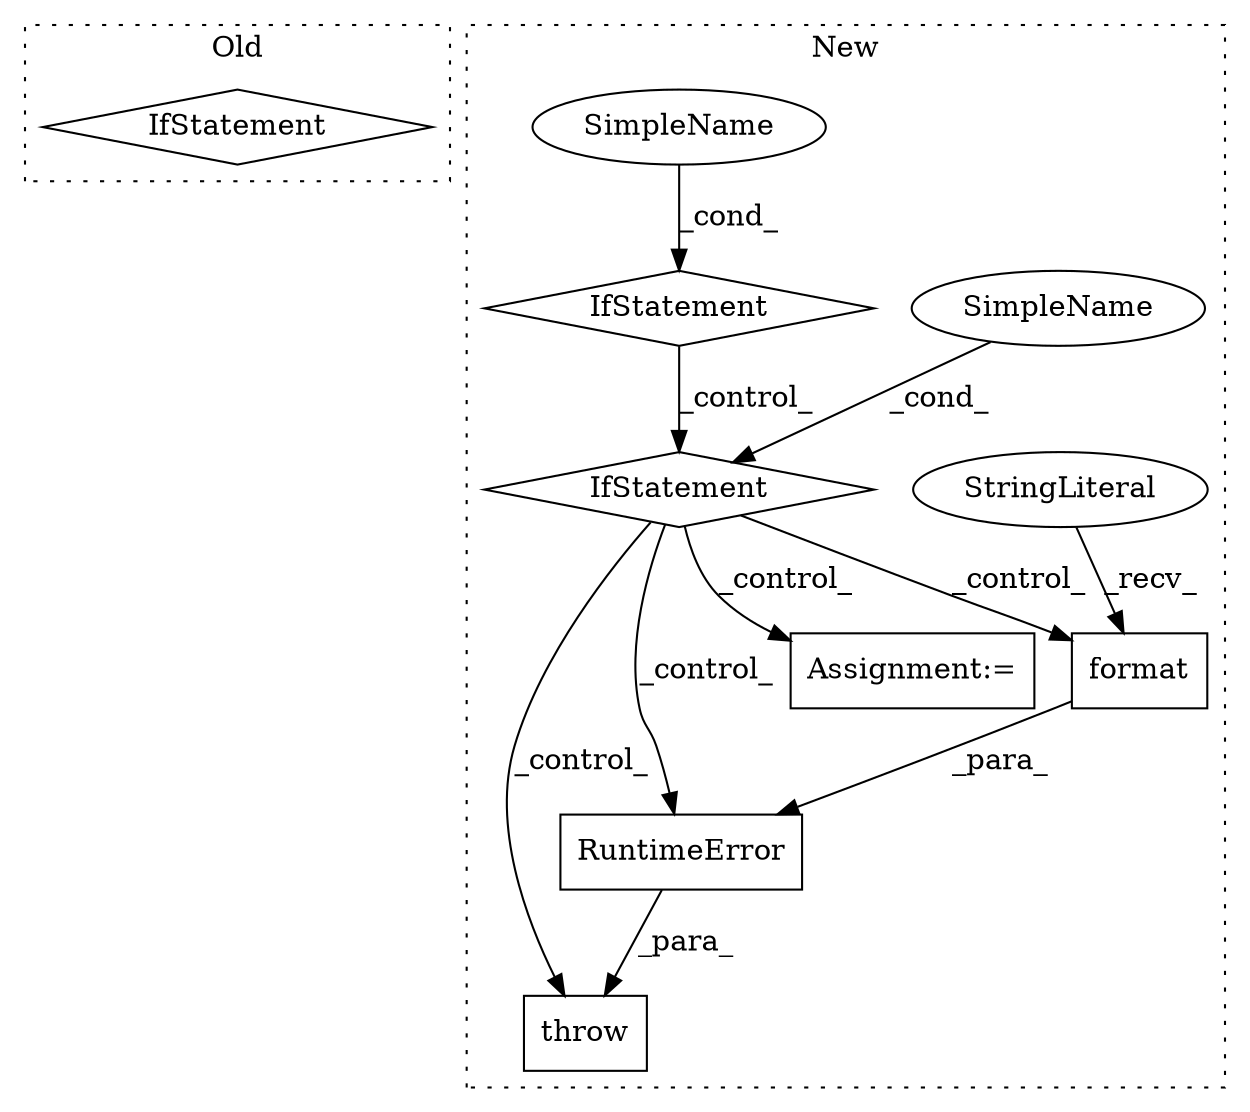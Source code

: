 digraph G {
subgraph cluster0 {
1 [label="IfStatement" a="25" s="8491,8511" l="4,2" shape="diamond"];
label = "Old";
style="dotted";
}
subgraph cluster1 {
2 [label="RuntimeError" a="32" s="8604,8864" l="13,1" shape="box"];
3 [label="throw" a="53" s="8598" l="6" shape="box"];
4 [label="IfStatement" a="25" s="8538,8586" l="10,2" shape="diamond"];
5 [label="SimpleName" a="42" s="" l="" shape="ellipse"];
6 [label="Assignment:=" a="7" s="8935" l="1" shape="box"];
7 [label="SimpleName" a="42" s="8513" l="15" shape="ellipse"];
8 [label="IfStatement" a="25" s="8509,8528" l="4,2" shape="diamond"];
9 [label="format" a="32" s="8825,8863" l="7,1" shape="box"];
10 [label="StringLiteral" a="45" s="8617" l="207" shape="ellipse"];
label = "New";
style="dotted";
}
2 -> 3 [label="_para_"];
4 -> 3 [label="_control_"];
4 -> 9 [label="_control_"];
4 -> 6 [label="_control_"];
4 -> 2 [label="_control_"];
5 -> 4 [label="_cond_"];
7 -> 8 [label="_cond_"];
8 -> 4 [label="_control_"];
9 -> 2 [label="_para_"];
10 -> 9 [label="_recv_"];
}